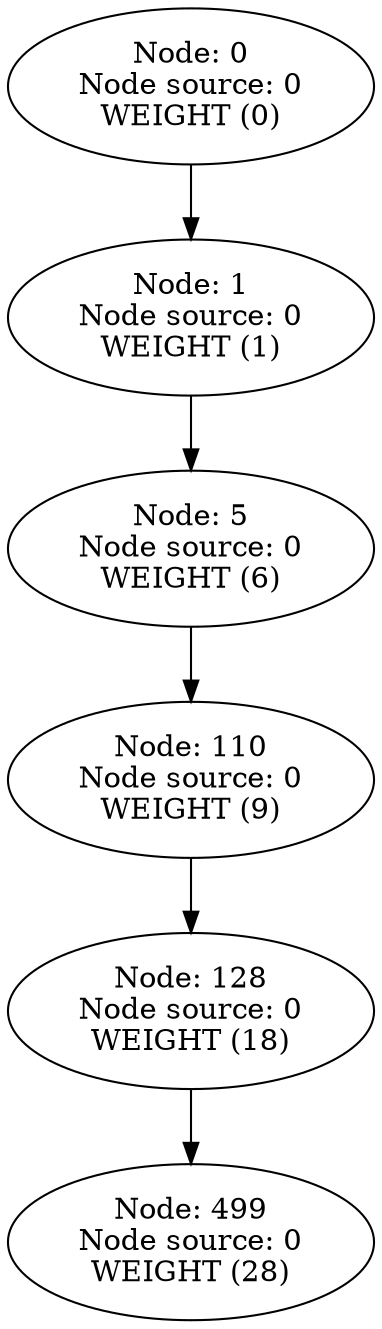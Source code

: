 digraph {
	499 [label="Node: 499
Node source: 0
WEIGHT (28)"]
	128 [label="Node: 128
Node source: 0
WEIGHT (18)"]
	110 [label="Node: 110
Node source: 0
WEIGHT (9)"]
	5 [label="Node: 5
Node source: 0
WEIGHT (6)"]
	1 [label="Node: 1
Node source: 0
WEIGHT (1)"]
	0 [label="Node: 0
Node source: 0
WEIGHT (0)"]
	128 -> 499
	110 -> 128
	5 -> 110
	1 -> 5
	0 -> 1
}
